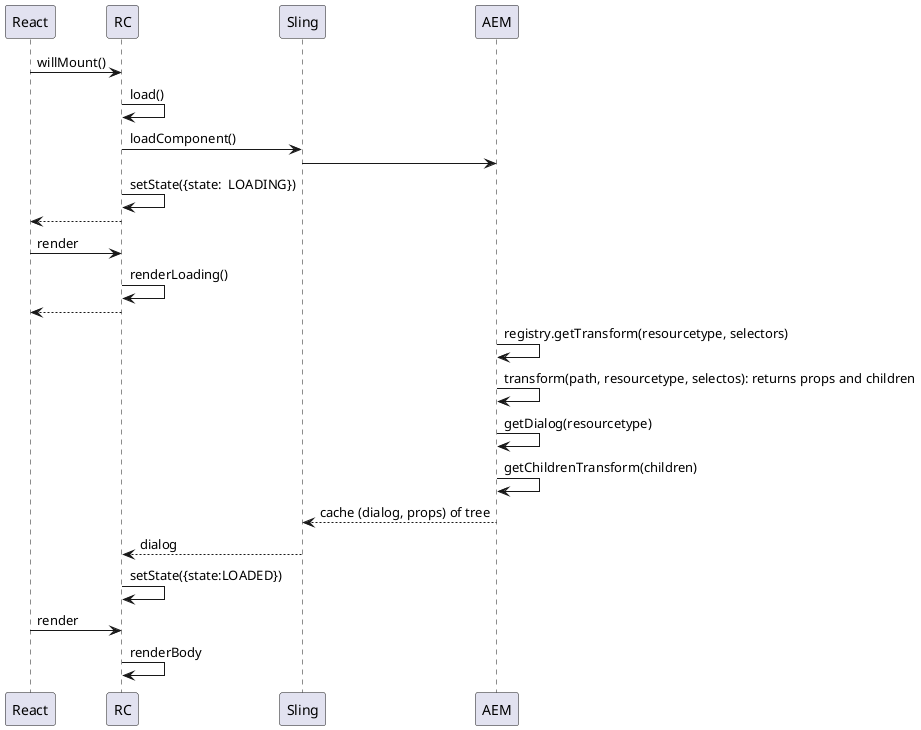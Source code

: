 @startuml

React -> RC : willMount()

RC -> RC: load()
RC -> Sling: loadComponent()
Sling -> AEM
RC -> RC: setState({state:  LOADING})
RC --> React

React -> RC: render
RC -> RC: renderLoading()
RC --> React

AEM -> AEM: registry.getTransform(resourcetype, selectors)
AEM -> AEM: transform(path, resourcetype, selectos): returns props and children
AEM -> AEM: getDialog(resourcetype)
AEM -> AEM: getChildrenTransform(children)
AEM --> Sling: cache (dialog, props) of tree

Sling --> RC: dialog
RC -> RC: setState({state:LOADED})
React -> RC: render
RC -> RC: renderBody



@enduml
